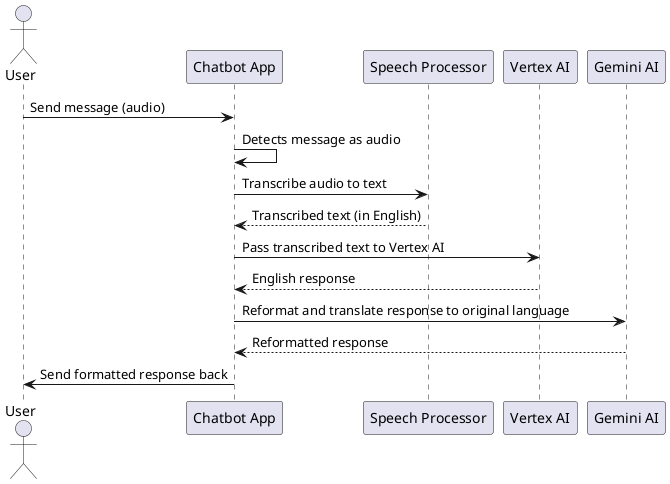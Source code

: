 @startuml
actor User
participant "Chatbot App" as Chatbot
participant "Speech Processor" as SpeechProcessor
participant "Vertex AI" as Vertex
participant "Gemini AI" as Gemini

User -> Chatbot : Send message (audio)
Chatbot -> Chatbot : Detects message as audio
Chatbot -> SpeechProcessor : Transcribe audio to text
SpeechProcessor --> Chatbot : Transcribed text (in English)

Chatbot -> Vertex : Pass transcribed text to Vertex AI
Vertex --> Chatbot : English response

Chatbot -> Gemini : Reformat and translate response to original language
Gemini --> Chatbot : Reformatted response

Chatbot -> User : Send formatted response back
@enduml
